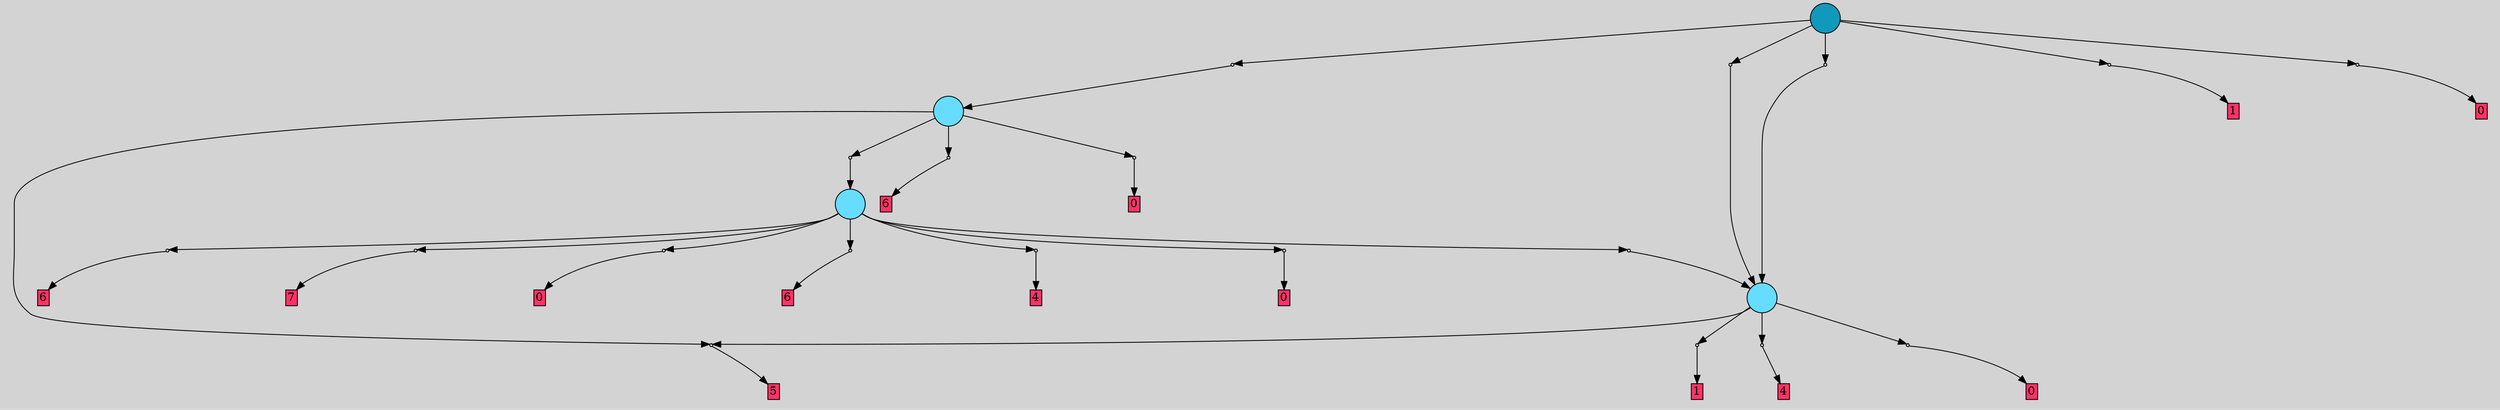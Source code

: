 // File exported with GEGELATI v1.3.1
// On the 2024-04-12 16:07:37
// With the File::TPGGraphDotExporter
digraph{
	graph[pad = "0.212, 0.055" bgcolor = lightgray]
	node[shape=circle style = filled label = ""]
		T0 [fillcolor="#66ddff"]
		T1 [fillcolor="#66ddff"]
		T2 [fillcolor="#66ddff"]
		T3 [fillcolor="#1199bb"]
		P0 [fillcolor="#cccccc" shape=point] //
		I0 [shape=box style=invis label="3|0&3|5#0|0#2|5#1|6#0|4#3|5&#92;n"]
		P0 -> I0[style=invis]
		A0 [fillcolor="#ff3366" shape=box margin=0.03 width=0 height=0 label="5"]
		T0 -> P0 -> A0
		P1 [fillcolor="#cccccc" shape=point] //
		I1 [shape=box style=invis label="2|0&1|6#3|4#3|3#3|4#1|6#4|4&#92;n"]
		P1 -> I1[style=invis]
		A1 [fillcolor="#ff3366" shape=box margin=0.03 width=0 height=0 label="0"]
		T0 -> P1 -> A1
		P2 [fillcolor="#cccccc" shape=point] //
		I2 [shape=box style=invis label="2|0&4|7#3|4#1|1#2|7#0|3#4|5&#92;n"]
		P2 -> I2[style=invis]
		A2 [fillcolor="#ff3366" shape=box margin=0.03 width=0 height=0 label="1"]
		T0 -> P2 -> A2
		P3 [fillcolor="#cccccc" shape=point] //
		I3 [shape=box style=invis label=""]
		P3 -> I3[style=invis]
		A3 [fillcolor="#ff3366" shape=box margin=0.03 width=0 height=0 label="4"]
		T0 -> P3 -> A3
		P4 [fillcolor="#cccccc" shape=point] //
		I4 [shape=box style=invis label="2|0&4|7#3|7#3|7#3|4#0|7#4|6&#92;n"]
		P4 -> I4[style=invis]
		A4 [fillcolor="#ff3366" shape=box margin=0.03 width=0 height=0 label="6"]
		T1 -> P4 -> A4
		P5 [fillcolor="#cccccc" shape=point] //
		I5 [shape=box style=invis label="2|2&2|6#3|1#2|0#3|2#2|1#1|7&#92;n1|0&1|4#0|2#3|4#3|0#3|3#1|0&#92;n"]
		P5 -> I5[style=invis]
		A5 [fillcolor="#ff3366" shape=box margin=0.03 width=0 height=0 label="7"]
		T1 -> P5 -> A5
		P6 [fillcolor="#cccccc" shape=point] //
		I6 [shape=box style=invis label="2|0&2|3#3|4#0|2#4|0#4|4#1|3&#92;n"]
		P6 -> I6[style=invis]
		A6 [fillcolor="#ff3366" shape=box margin=0.03 width=0 height=0 label="0"]
		T1 -> P6 -> A6
		P7 [fillcolor="#cccccc" shape=point] //
		I7 [shape=box style=invis label="6|0&3|3#2|1#2|0#2|0#4|1#2|4&#92;n"]
		P7 -> I7[style=invis]
		T1 -> P7 -> T0
		P8 [fillcolor="#cccccc" shape=point] //
		I8 [shape=box style=invis label="2|0&3|5#3|4#1|1#2|0#0|3#4|5&#92;n"]
		P8 -> I8[style=invis]
		A7 [fillcolor="#ff3366" shape=box margin=0.03 width=0 height=0 label="6"]
		T1 -> P8 -> A7
		P9 [fillcolor="#cccccc" shape=point] //
		I9 [shape=box style=invis label="7|0&0|3#3|1#1|7#1|1#4|1#3|0&#92;n"]
		P9 -> I9[style=invis]
		A8 [fillcolor="#ff3366" shape=box margin=0.03 width=0 height=0 label="4"]
		T1 -> P9 -> A8
		P10 [fillcolor="#cccccc" shape=point] //
		I10 [shape=box style=invis label="2|0&1|6#3|4#3|3#3|4#1|6#4|4&#92;n"]
		P10 -> I10[style=invis]
		A9 [fillcolor="#ff3366" shape=box margin=0.03 width=0 height=0 label="0"]
		T1 -> P10 -> A9
		P11 [fillcolor="#cccccc" shape=point] //
		I11 [shape=box style=invis label="2|0&3|5#3|4#1|1#2|0#0|3#4|5&#92;n"]
		P11 -> I11[style=invis]
		A10 [fillcolor="#ff3366" shape=box margin=0.03 width=0 height=0 label="6"]
		T2 -> P11 -> A10
		P12 [fillcolor="#cccccc" shape=point] //
		I12 [shape=box style=invis label="7|0&3|1#4|1#3|3#4|7#1|7#1|2&#92;n"]
		P12 -> I12[style=invis]
		T2 -> P12 -> T1
		P13 [fillcolor="#cccccc" shape=point] //
		I13 [shape=box style=invis label="2|0&2|2#3|4#0|2#4|0#4|4#1|3&#92;n"]
		P13 -> I13[style=invis]
		A11 [fillcolor="#ff3366" shape=box margin=0.03 width=0 height=0 label="0"]
		T2 -> P13 -> A11
		T2 -> P0
		P14 [fillcolor="#cccccc" shape=point] //
		I14 [shape=box style=invis label="7|0&3|1#2|1#3|3#4|3#1|7#1|7&#92;n"]
		P14 -> I14[style=invis]
		T3 -> P14 -> T2
		P15 [fillcolor="#cccccc" shape=point] //
		I15 [shape=box style=invis label="1|0&3|6#4|3#0|0#3|0#0|5#3|3&#92;n"]
		P15 -> I15[style=invis]
		T3 -> P15 -> T0
		P16 [fillcolor="#cccccc" shape=point] //
		I16 [shape=box style=invis label="6|0&3|3#2|1#2|0#2|0#4|1#2|4&#92;n"]
		P16 -> I16[style=invis]
		T3 -> P16 -> T0
		P17 [fillcolor="#cccccc" shape=point] //
		I17 [shape=box style=invis label="2|0&3|3#3|5#2|5#3|4#4|6#0|3&#92;n"]
		P17 -> I17[style=invis]
		A12 [fillcolor="#ff3366" shape=box margin=0.03 width=0 height=0 label="1"]
		T3 -> P17 -> A12
		P18 [fillcolor="#cccccc" shape=point] //
		I18 [shape=box style=invis label="2|0&2|2#3|4#0|7#4|0#4|4#1|3&#92;n"]
		P18 -> I18[style=invis]
		A13 [fillcolor="#ff3366" shape=box margin=0.03 width=0 height=0 label="0"]
		T3 -> P18 -> A13
		{ rank= same T3 }
}
